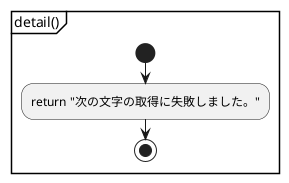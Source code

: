 @startuml failed_to_get
partition "detail()" {
start
	:return "次の文字の取得に失敗しました。";
stop
}
@enduml

@startuml failed_to_seek_what
partition "detail()" {
start
	:return m_seekpos + "バイト目にシーク出来ませんでした。";
stop
}
@enduml

@startuml failed_to_seek_forward_head_of_line
partition "detail()" {
start
	:return "前の行にシーク出来ませんでした。";
stop
}
@enduml

@startuml promise_failed_what
partition "detail()" {
start
	:message : stringstream;
	:message << "以下の文字列のいずれかの文字列を期待しましたが、いずれも取得できませんでした。\\n";

	while (promise_str in m_promise_list) is (y)
		:message << promise_str;
		:message << " (";
		:old_flags = message.setf(std::ios_base::hex | std::ios_base::uppercase);
		while (character in promise_str) is (y)
			:message << static_cast<unsigned int>(character);
		endwhile
		:message.flags(old_flags);
		:message << ")";
		:message << '\\n';
	endwhile

	:return message.str();
stop
}
@enduml
